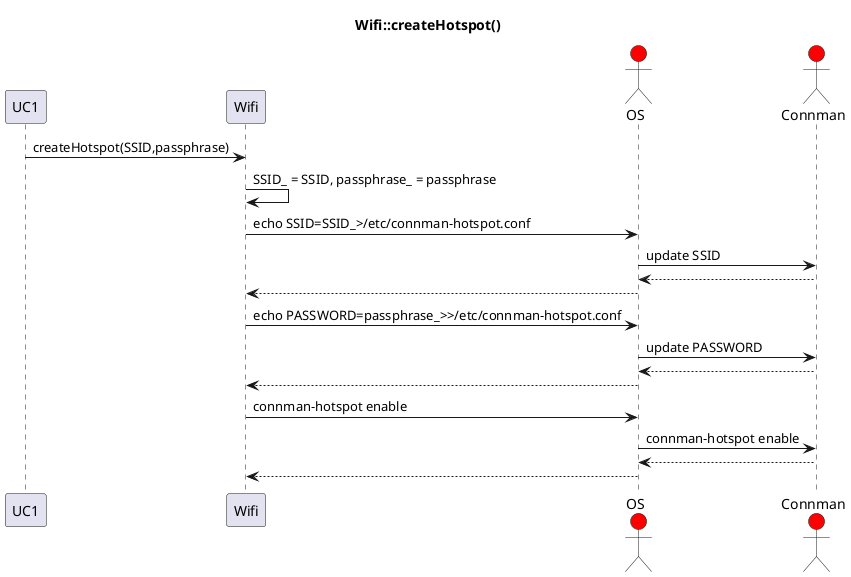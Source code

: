 @startuml
title Wifi::createHotspot()
participant UC1
participant Wifi
actor OS #red
actor Connman #red

UC1 -> Wifi : createHotspot(SSID,passphrase)
Wifi -> Wifi : SSID_ = SSID, passphrase_ = passphrase
Wifi -> OS : echo SSID=SSID_>/etc/connman-hotspot.conf
OS -> Connman : update SSID
OS <-- Connman
Wifi <-- OS

Wifi -> OS : echo PASSWORD=passphrase_>>/etc/connman-hotspot.conf
OS -> Connman : update PASSWORD
OS <-- Connman
Wifi <-- OS

Wifi -> OS : connman-hotspot enable
OS -> Connman : connman-hotspot enable
OS <-- Connman
Wifi <-- OS

@enduml